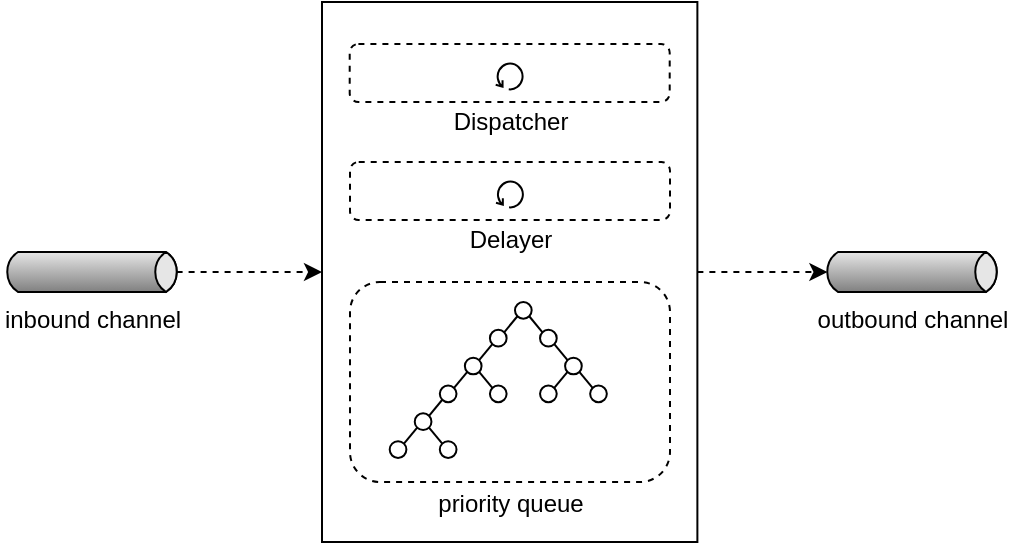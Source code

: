 <mxfile version="13.7.3" type="device"><diagram id="-B0DfBXq4v1TRdN4eto7" name="Page-1"><mxGraphModel dx="1186" dy="665" grid="1" gridSize="10" guides="1" tooltips="1" connect="1" arrows="1" fold="1" page="1" pageScale="1" pageWidth="850" pageHeight="1100" math="0" shadow="0"><root><mxCell id="0"/><mxCell id="1" parent="0"/><mxCell id="ED1g781BfxbP4187JjQZ-55" style="edgeStyle=orthogonalEdgeStyle;rounded=0;orthogonalLoop=1;jettySize=auto;html=1;exitX=1;exitY=0.5;exitDx=0;exitDy=0;entryX=0;entryY=0.5;entryDx=2.7;entryDy=0;entryPerimeter=0;dashed=1;endArrow=classic;endFill=1;" edge="1" parent="1" source="ED1g781BfxbP4187JjQZ-43" target="ED1g781BfxbP4187JjQZ-2"><mxGeometry relative="1" as="geometry"/></mxCell><mxCell id="ED1g781BfxbP4187JjQZ-43" value="" style="rounded=0;whiteSpace=wrap;html=1;fillColor=#ffffff;" vertex="1" parent="1"><mxGeometry x="180" y="290" width="187.69" height="270" as="geometry"/></mxCell><mxCell id="ED1g781BfxbP4187JjQZ-7" value="" style="edgeStyle=orthogonalEdgeStyle;rounded=0;orthogonalLoop=1;jettySize=auto;html=1;exitX=1;exitY=0.5;exitDx=-2.7;exitDy=0;exitPerimeter=0;dashed=1;entryX=0;entryY=0.5;entryDx=0;entryDy=0;" edge="1" parent="1" source="ED1g781BfxbP4187JjQZ-1" target="ED1g781BfxbP4187JjQZ-43"><mxGeometry relative="1" as="geometry"><mxPoint x="180" y="465" as="targetPoint"/></mxGeometry></mxCell><mxCell id="ED1g781BfxbP4187JjQZ-1" value="&lt;font style=&quot;font-size: 12px&quot;&gt;inbound channel&lt;/font&gt;" style="strokeWidth=1;outlineConnect=0;dashed=0;align=center;html=1;fontSize=8;shape=mxgraph.eip.messageChannel;verticalLabelPosition=bottom;labelBackgroundColor=#ffffff;verticalAlign=top;" vertex="1" parent="1"><mxGeometry x="20" y="415" width="90" height="20" as="geometry"/></mxCell><mxCell id="ED1g781BfxbP4187JjQZ-2" value="&lt;font style=&quot;font-size: 12px&quot;&gt;outbound channel&lt;/font&gt;" style="strokeWidth=1;outlineConnect=0;dashed=0;align=center;html=1;fontSize=8;shape=mxgraph.eip.messageChannel;verticalLabelPosition=bottom;labelBackgroundColor=#ffffff;verticalAlign=top;" vertex="1" parent="1"><mxGeometry x="430" y="415" width="90" height="20" as="geometry"/></mxCell><mxCell id="ED1g781BfxbP4187JjQZ-35" value="" style="group" vertex="1" connectable="0" parent="1"><mxGeometry x="213.85" y="440" width="120" height="91.42" as="geometry"/></mxCell><mxCell id="ED1g781BfxbP4187JjQZ-13" value="" style="group" vertex="1" connectable="0" parent="ED1g781BfxbP4187JjQZ-35"><mxGeometry x="50.11" width="33.407" height="22.269" as="geometry"/></mxCell><mxCell id="ED1g781BfxbP4187JjQZ-8" value="" style="ellipse;whiteSpace=wrap;html=1;aspect=fixed;" vertex="1" parent="ED1g781BfxbP4187JjQZ-13"><mxGeometry x="12.527" width="8.351" height="8.351" as="geometry"/></mxCell><mxCell id="ED1g781BfxbP4187JjQZ-9" value="" style="ellipse;whiteSpace=wrap;html=1;aspect=fixed;" vertex="1" parent="ED1g781BfxbP4187JjQZ-13"><mxGeometry y="13.918" width="8.351" height="8.351" as="geometry"/></mxCell><mxCell id="ED1g781BfxbP4187JjQZ-11" style="rounded=0;orthogonalLoop=1;jettySize=auto;html=1;exitX=0;exitY=1;exitDx=0;exitDy=0;entryX=1;entryY=0;entryDx=0;entryDy=0;endArrow=none;endFill=0;" edge="1" parent="ED1g781BfxbP4187JjQZ-13" source="ED1g781BfxbP4187JjQZ-8" target="ED1g781BfxbP4187JjQZ-9"><mxGeometry relative="1" as="geometry"/></mxCell><mxCell id="ED1g781BfxbP4187JjQZ-10" value="" style="ellipse;whiteSpace=wrap;html=1;aspect=fixed;" vertex="1" parent="ED1g781BfxbP4187JjQZ-13"><mxGeometry x="25.055" y="13.918" width="8.351" height="8.351" as="geometry"/></mxCell><mxCell id="ED1g781BfxbP4187JjQZ-12" style="edgeStyle=none;rounded=0;orthogonalLoop=1;jettySize=auto;html=1;exitX=1;exitY=1;exitDx=0;exitDy=0;entryX=0;entryY=0;entryDx=0;entryDy=0;endArrow=none;endFill=0;" edge="1" parent="ED1g781BfxbP4187JjQZ-13" source="ED1g781BfxbP4187JjQZ-8" target="ED1g781BfxbP4187JjQZ-10"><mxGeometry relative="1" as="geometry"/></mxCell><mxCell id="ED1g781BfxbP4187JjQZ-14" value="" style="group" vertex="1" connectable="0" parent="ED1g781BfxbP4187JjQZ-35"><mxGeometry x="25.055" y="27.836" width="33.407" height="22.269" as="geometry"/></mxCell><mxCell id="ED1g781BfxbP4187JjQZ-15" value="" style="ellipse;whiteSpace=wrap;html=1;aspect=fixed;" vertex="1" parent="ED1g781BfxbP4187JjQZ-14"><mxGeometry x="12.527" width="8.351" height="8.351" as="geometry"/></mxCell><mxCell id="ED1g781BfxbP4187JjQZ-16" value="" style="ellipse;whiteSpace=wrap;html=1;aspect=fixed;" vertex="1" parent="ED1g781BfxbP4187JjQZ-14"><mxGeometry y="13.918" width="8.351" height="8.351" as="geometry"/></mxCell><mxCell id="ED1g781BfxbP4187JjQZ-17" style="rounded=0;orthogonalLoop=1;jettySize=auto;html=1;exitX=0;exitY=1;exitDx=0;exitDy=0;entryX=1;entryY=0;entryDx=0;entryDy=0;endArrow=none;endFill=0;" edge="1" parent="ED1g781BfxbP4187JjQZ-14" source="ED1g781BfxbP4187JjQZ-15" target="ED1g781BfxbP4187JjQZ-16"><mxGeometry relative="1" as="geometry"/></mxCell><mxCell id="ED1g781BfxbP4187JjQZ-18" value="" style="ellipse;whiteSpace=wrap;html=1;aspect=fixed;" vertex="1" parent="ED1g781BfxbP4187JjQZ-14"><mxGeometry x="25.055" y="13.918" width="8.351" height="8.351" as="geometry"/></mxCell><mxCell id="ED1g781BfxbP4187JjQZ-19" style="edgeStyle=none;rounded=0;orthogonalLoop=1;jettySize=auto;html=1;exitX=1;exitY=1;exitDx=0;exitDy=0;entryX=0;entryY=0;entryDx=0;entryDy=0;endArrow=none;endFill=0;" edge="1" parent="ED1g781BfxbP4187JjQZ-14" source="ED1g781BfxbP4187JjQZ-15" target="ED1g781BfxbP4187JjQZ-18"><mxGeometry relative="1" as="geometry"/></mxCell><mxCell id="ED1g781BfxbP4187JjQZ-20" style="edgeStyle=none;rounded=0;orthogonalLoop=1;jettySize=auto;html=1;exitX=0;exitY=1;exitDx=0;exitDy=0;endArrow=none;endFill=0;entryX=1;entryY=0;entryDx=0;entryDy=0;" edge="1" parent="ED1g781BfxbP4187JjQZ-35" source="ED1g781BfxbP4187JjQZ-9" target="ED1g781BfxbP4187JjQZ-15"><mxGeometry relative="1" as="geometry"><mxPoint x="44.542" y="30.62" as="targetPoint"/></mxGeometry></mxCell><mxCell id="ED1g781BfxbP4187JjQZ-21" value="" style="group" vertex="1" connectable="0" parent="ED1g781BfxbP4187JjQZ-35"><mxGeometry x="75.165" y="27.836" width="33.407" height="22.269" as="geometry"/></mxCell><mxCell id="ED1g781BfxbP4187JjQZ-22" value="" style="ellipse;whiteSpace=wrap;html=1;aspect=fixed;" vertex="1" parent="ED1g781BfxbP4187JjQZ-21"><mxGeometry x="12.527" width="8.351" height="8.351" as="geometry"/></mxCell><mxCell id="ED1g781BfxbP4187JjQZ-23" value="" style="ellipse;whiteSpace=wrap;html=1;aspect=fixed;" vertex="1" parent="ED1g781BfxbP4187JjQZ-21"><mxGeometry y="13.918" width="8.351" height="8.351" as="geometry"/></mxCell><mxCell id="ED1g781BfxbP4187JjQZ-24" style="rounded=0;orthogonalLoop=1;jettySize=auto;html=1;exitX=0;exitY=1;exitDx=0;exitDy=0;entryX=1;entryY=0;entryDx=0;entryDy=0;endArrow=none;endFill=0;" edge="1" parent="ED1g781BfxbP4187JjQZ-21" source="ED1g781BfxbP4187JjQZ-22" target="ED1g781BfxbP4187JjQZ-23"><mxGeometry relative="1" as="geometry"/></mxCell><mxCell id="ED1g781BfxbP4187JjQZ-25" value="" style="ellipse;whiteSpace=wrap;html=1;aspect=fixed;" vertex="1" parent="ED1g781BfxbP4187JjQZ-21"><mxGeometry x="25.055" y="13.918" width="8.351" height="8.351" as="geometry"/></mxCell><mxCell id="ED1g781BfxbP4187JjQZ-26" style="edgeStyle=none;rounded=0;orthogonalLoop=1;jettySize=auto;html=1;exitX=1;exitY=1;exitDx=0;exitDy=0;entryX=0;entryY=0;entryDx=0;entryDy=0;endArrow=none;endFill=0;" edge="1" parent="ED1g781BfxbP4187JjQZ-21" source="ED1g781BfxbP4187JjQZ-22" target="ED1g781BfxbP4187JjQZ-25"><mxGeometry relative="1" as="geometry"/></mxCell><mxCell id="ED1g781BfxbP4187JjQZ-27" style="edgeStyle=none;rounded=0;orthogonalLoop=1;jettySize=auto;html=1;exitX=1;exitY=1;exitDx=0;exitDy=0;endArrow=none;endFill=0;entryX=0;entryY=0;entryDx=0;entryDy=0;" edge="1" parent="ED1g781BfxbP4187JjQZ-35" source="ED1g781BfxbP4187JjQZ-10" target="ED1g781BfxbP4187JjQZ-22"><mxGeometry relative="1" as="geometry"><mxPoint x="86.3" y="30.62" as="targetPoint"/></mxGeometry></mxCell><mxCell id="ED1g781BfxbP4187JjQZ-28" value="" style="group" vertex="1" connectable="0" parent="ED1g781BfxbP4187JjQZ-35"><mxGeometry y="55.672" width="33.407" height="22.269" as="geometry"/></mxCell><mxCell id="ED1g781BfxbP4187JjQZ-29" value="" style="ellipse;whiteSpace=wrap;html=1;aspect=fixed;" vertex="1" parent="ED1g781BfxbP4187JjQZ-28"><mxGeometry x="12.527" width="8.351" height="8.351" as="geometry"/></mxCell><mxCell id="ED1g781BfxbP4187JjQZ-30" value="" style="ellipse;whiteSpace=wrap;html=1;aspect=fixed;" vertex="1" parent="ED1g781BfxbP4187JjQZ-28"><mxGeometry y="13.918" width="8.351" height="8.351" as="geometry"/></mxCell><mxCell id="ED1g781BfxbP4187JjQZ-31" style="rounded=0;orthogonalLoop=1;jettySize=auto;html=1;exitX=0;exitY=1;exitDx=0;exitDy=0;entryX=1;entryY=0;entryDx=0;entryDy=0;endArrow=none;endFill=0;" edge="1" parent="ED1g781BfxbP4187JjQZ-28" source="ED1g781BfxbP4187JjQZ-29" target="ED1g781BfxbP4187JjQZ-30"><mxGeometry relative="1" as="geometry"/></mxCell><mxCell id="ED1g781BfxbP4187JjQZ-32" value="" style="ellipse;whiteSpace=wrap;html=1;aspect=fixed;" vertex="1" parent="ED1g781BfxbP4187JjQZ-28"><mxGeometry x="25.055" y="13.918" width="8.351" height="8.351" as="geometry"/></mxCell><mxCell id="ED1g781BfxbP4187JjQZ-33" style="edgeStyle=none;rounded=0;orthogonalLoop=1;jettySize=auto;html=1;exitX=1;exitY=1;exitDx=0;exitDy=0;entryX=0;entryY=0;entryDx=0;entryDy=0;endArrow=none;endFill=0;" edge="1" parent="ED1g781BfxbP4187JjQZ-28" source="ED1g781BfxbP4187JjQZ-29" target="ED1g781BfxbP4187JjQZ-32"><mxGeometry relative="1" as="geometry"/></mxCell><mxCell id="ED1g781BfxbP4187JjQZ-34" style="edgeStyle=none;rounded=0;orthogonalLoop=1;jettySize=auto;html=1;exitX=0;exitY=1;exitDx=0;exitDy=0;entryX=1;entryY=0;entryDx=0;entryDy=0;endArrow=none;endFill=0;" edge="1" parent="ED1g781BfxbP4187JjQZ-35" source="ED1g781BfxbP4187JjQZ-16" target="ED1g781BfxbP4187JjQZ-29"><mxGeometry relative="1" as="geometry"/></mxCell><mxCell id="ED1g781BfxbP4187JjQZ-50" value="" style="group" vertex="1" connectable="0" parent="1"><mxGeometry x="193.85" y="311" width="160.0" height="49" as="geometry"/></mxCell><mxCell id="ED1g781BfxbP4187JjQZ-4" value="" style="rounded=1;whiteSpace=wrap;html=1;dashed=1;fillColor=none;" vertex="1" parent="ED1g781BfxbP4187JjQZ-50"><mxGeometry width="160" height="29" as="geometry"/></mxCell><mxCell id="ED1g781BfxbP4187JjQZ-5" value="Dispatcher" style="text;html=1;align=center;verticalAlign=middle;resizable=0;points=[];autosize=1;" vertex="1" parent="ED1g781BfxbP4187JjQZ-50"><mxGeometry x="45" y="29" width="70" height="20" as="geometry"/></mxCell><mxCell id="ED1g781BfxbP4187JjQZ-39" value="" style="shape=mxgraph.bpmn.loop;html=1;outlineConnect=0;fillColor=#ffffff;" vertex="1" parent="ED1g781BfxbP4187JjQZ-50"><mxGeometry x="73.0" y="9" width="14" height="14" as="geometry"/></mxCell><mxCell id="ED1g781BfxbP4187JjQZ-51" value="" style="group" vertex="1" connectable="0" parent="1"><mxGeometry x="194" y="370" width="160.0" height="49" as="geometry"/></mxCell><mxCell id="ED1g781BfxbP4187JjQZ-52" value="" style="rounded=1;whiteSpace=wrap;html=1;dashed=1;fillColor=none;" vertex="1" parent="ED1g781BfxbP4187JjQZ-51"><mxGeometry width="160" height="29" as="geometry"/></mxCell><mxCell id="ED1g781BfxbP4187JjQZ-53" value="Delayer" style="text;html=1;align=center;verticalAlign=middle;resizable=0;points=[];autosize=1;" vertex="1" parent="ED1g781BfxbP4187JjQZ-51"><mxGeometry x="50" y="29" width="60" height="20" as="geometry"/></mxCell><mxCell id="ED1g781BfxbP4187JjQZ-54" value="" style="shape=mxgraph.bpmn.loop;html=1;outlineConnect=0;fillColor=#ffffff;" vertex="1" parent="ED1g781BfxbP4187JjQZ-51"><mxGeometry x="73.0" y="9" width="14" height="14" as="geometry"/></mxCell><mxCell id="ED1g781BfxbP4187JjQZ-57" value="priority queue" style="text;html=1;align=center;verticalAlign=middle;resizable=0;points=[];autosize=1;" vertex="1" parent="1"><mxGeometry x="228.85" y="531.42" width="90" height="20" as="geometry"/></mxCell><mxCell id="ED1g781BfxbP4187JjQZ-58" value="" style="group" vertex="1" connectable="0" parent="1"><mxGeometry x="194" y="430" width="160" height="120" as="geometry"/></mxCell><mxCell id="ED1g781BfxbP4187JjQZ-59" value="" style="rounded=1;whiteSpace=wrap;html=1;dashed=1;fillColor=none;" vertex="1" parent="ED1g781BfxbP4187JjQZ-58"><mxGeometry width="160" height="100" as="geometry"/></mxCell></root></mxGraphModel></diagram></mxfile>